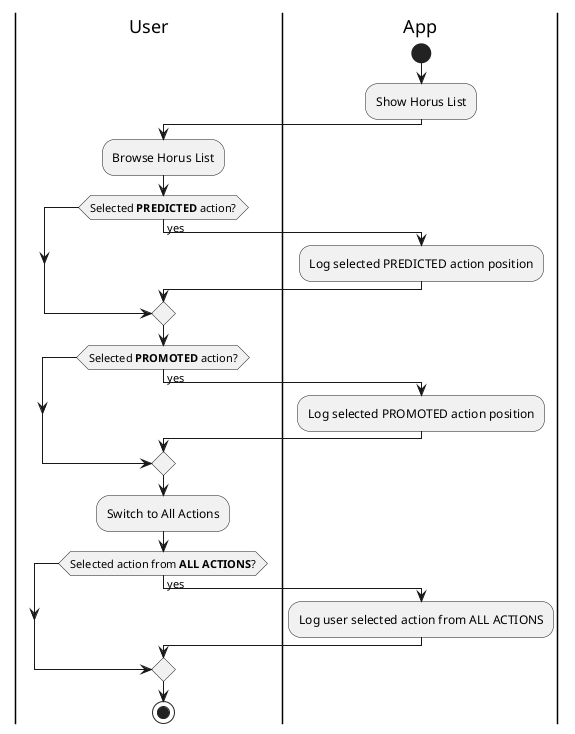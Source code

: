 
@startuml MPAA#70.activity

skinparam monochrome true
skinparam defaultTextAlignment center

|User|
|App|
start
:Show Horus List;

|User|
:Browse Horus List;
if (Selected **PREDICTED** action?) then (yes)
    |App|
    :Log selected PREDICTED action position;
endif

|User|
if (Selected **PROMOTED** action?) then (yes)
    |App|
    :Log selected PROMOTED action position;
endif

|User|
:Switch to All Actions;
if (Selected action from **ALL ACTIONS**?) then (yes)
    |App|
    :Log user selected action from ALL ACTIONS;
endif

|User|
stop

@enduml
